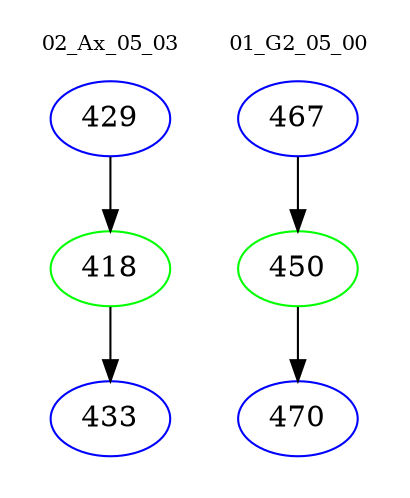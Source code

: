 digraph{
subgraph cluster_0 {
color = white
label = "02_Ax_05_03";
fontsize=10;
T0_429 [label="429", color="blue"]
T0_429 -> T0_418 [color="black"]
T0_418 [label="418", color="green"]
T0_418 -> T0_433 [color="black"]
T0_433 [label="433", color="blue"]
}
subgraph cluster_1 {
color = white
label = "01_G2_05_00";
fontsize=10;
T1_467 [label="467", color="blue"]
T1_467 -> T1_450 [color="black"]
T1_450 [label="450", color="green"]
T1_450 -> T1_470 [color="black"]
T1_470 [label="470", color="blue"]
}
}
